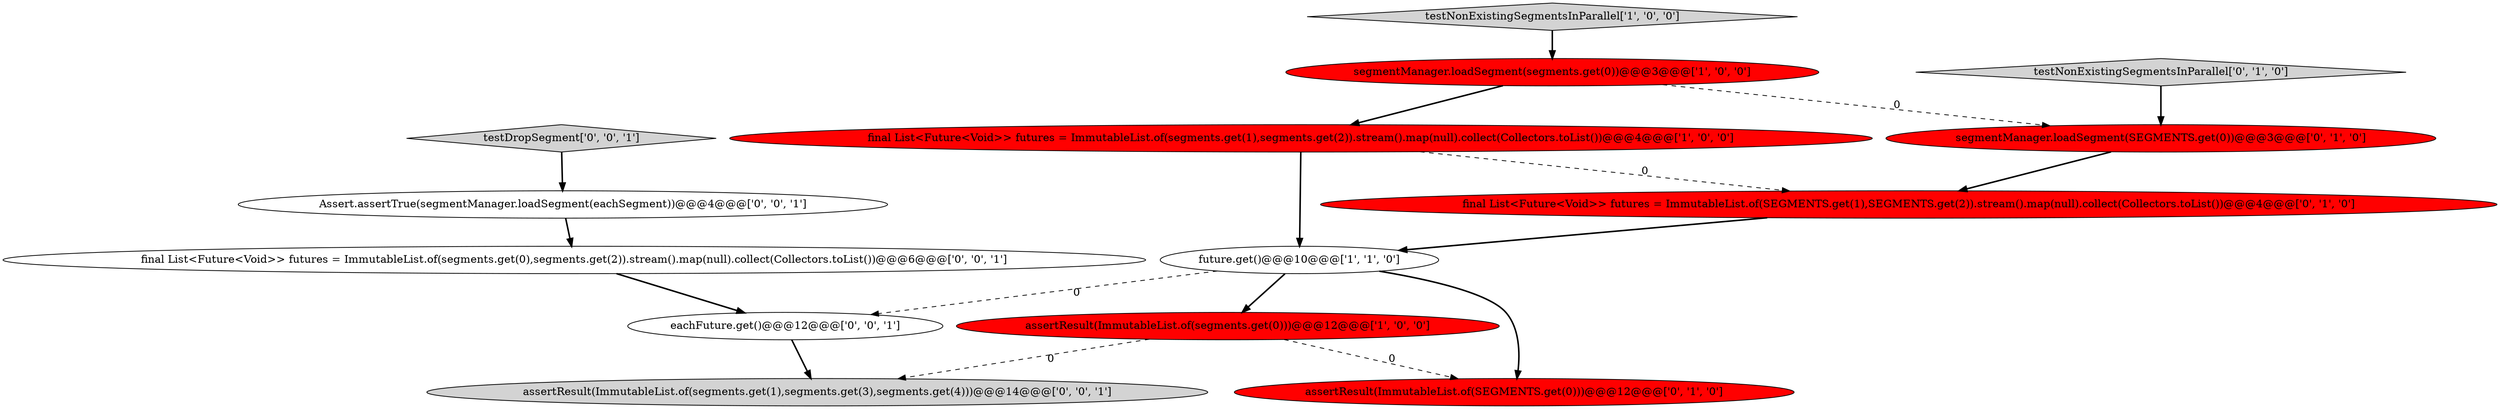 digraph {
10 [style = filled, label = "testDropSegment['0', '0', '1']", fillcolor = lightgray, shape = diamond image = "AAA0AAABBB3BBB"];
2 [style = filled, label = "future.get()@@@10@@@['1', '1', '0']", fillcolor = white, shape = ellipse image = "AAA0AAABBB1BBB"];
1 [style = filled, label = "segmentManager.loadSegment(segments.get(0))@@@3@@@['1', '0', '0']", fillcolor = red, shape = ellipse image = "AAA1AAABBB1BBB"];
3 [style = filled, label = "final List<Future<Void>> futures = ImmutableList.of(segments.get(1),segments.get(2)).stream().map(null).collect(Collectors.toList())@@@4@@@['1', '0', '0']", fillcolor = red, shape = ellipse image = "AAA1AAABBB1BBB"];
7 [style = filled, label = "assertResult(ImmutableList.of(SEGMENTS.get(0)))@@@12@@@['0', '1', '0']", fillcolor = red, shape = ellipse image = "AAA1AAABBB2BBB"];
4 [style = filled, label = "testNonExistingSegmentsInParallel['1', '0', '0']", fillcolor = lightgray, shape = diamond image = "AAA0AAABBB1BBB"];
11 [style = filled, label = "final List<Future<Void>> futures = ImmutableList.of(segments.get(0),segments.get(2)).stream().map(null).collect(Collectors.toList())@@@6@@@['0', '0', '1']", fillcolor = white, shape = ellipse image = "AAA0AAABBB3BBB"];
9 [style = filled, label = "eachFuture.get()@@@12@@@['0', '0', '1']", fillcolor = white, shape = ellipse image = "AAA0AAABBB3BBB"];
12 [style = filled, label = "Assert.assertTrue(segmentManager.loadSegment(eachSegment))@@@4@@@['0', '0', '1']", fillcolor = white, shape = ellipse image = "AAA0AAABBB3BBB"];
0 [style = filled, label = "assertResult(ImmutableList.of(segments.get(0)))@@@12@@@['1', '0', '0']", fillcolor = red, shape = ellipse image = "AAA1AAABBB1BBB"];
8 [style = filled, label = "segmentManager.loadSegment(SEGMENTS.get(0))@@@3@@@['0', '1', '0']", fillcolor = red, shape = ellipse image = "AAA1AAABBB2BBB"];
6 [style = filled, label = "testNonExistingSegmentsInParallel['0', '1', '0']", fillcolor = lightgray, shape = diamond image = "AAA0AAABBB2BBB"];
13 [style = filled, label = "assertResult(ImmutableList.of(segments.get(1),segments.get(3),segments.get(4)))@@@14@@@['0', '0', '1']", fillcolor = lightgray, shape = ellipse image = "AAA0AAABBB3BBB"];
5 [style = filled, label = "final List<Future<Void>> futures = ImmutableList.of(SEGMENTS.get(1),SEGMENTS.get(2)).stream().map(null).collect(Collectors.toList())@@@4@@@['0', '1', '0']", fillcolor = red, shape = ellipse image = "AAA1AAABBB2BBB"];
1->3 [style = bold, label=""];
3->5 [style = dashed, label="0"];
1->8 [style = dashed, label="0"];
5->2 [style = bold, label=""];
4->1 [style = bold, label=""];
2->0 [style = bold, label=""];
2->7 [style = bold, label=""];
8->5 [style = bold, label=""];
3->2 [style = bold, label=""];
0->7 [style = dashed, label="0"];
11->9 [style = bold, label=""];
2->9 [style = dashed, label="0"];
10->12 [style = bold, label=""];
0->13 [style = dashed, label="0"];
6->8 [style = bold, label=""];
9->13 [style = bold, label=""];
12->11 [style = bold, label=""];
}
